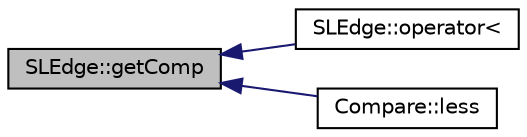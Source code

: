 digraph "SLEdge::getComp"
{
  edge [fontname="Helvetica",fontsize="10",labelfontname="Helvetica",labelfontsize="10"];
  node [fontname="Helvetica",fontsize="10",shape=record];
  rankdir="LR";
  Node6 [label="SLEdge::getComp",height=0.2,width=0.4,color="black", fillcolor="grey75", style="filled", fontcolor="black"];
  Node6 -> Node7 [dir="back",color="midnightblue",fontsize="10",style="solid",fontname="Helvetica"];
  Node7 [label="SLEdge::operator\<",height=0.2,width=0.4,color="black", fillcolor="white", style="filled",URL="$d3/df9/class_s_l_edge.html#afa265de8c82a2a46aeb4867e422ca30e"];
  Node6 -> Node8 [dir="back",color="midnightblue",fontsize="10",style="solid",fontname="Helvetica"];
  Node8 [label="Compare::less",height=0.2,width=0.4,color="black", fillcolor="white", style="filled",URL="$de/d4a/class_compare.html#a44033e0b6d3a85472df76677c989c1b3"];
}
